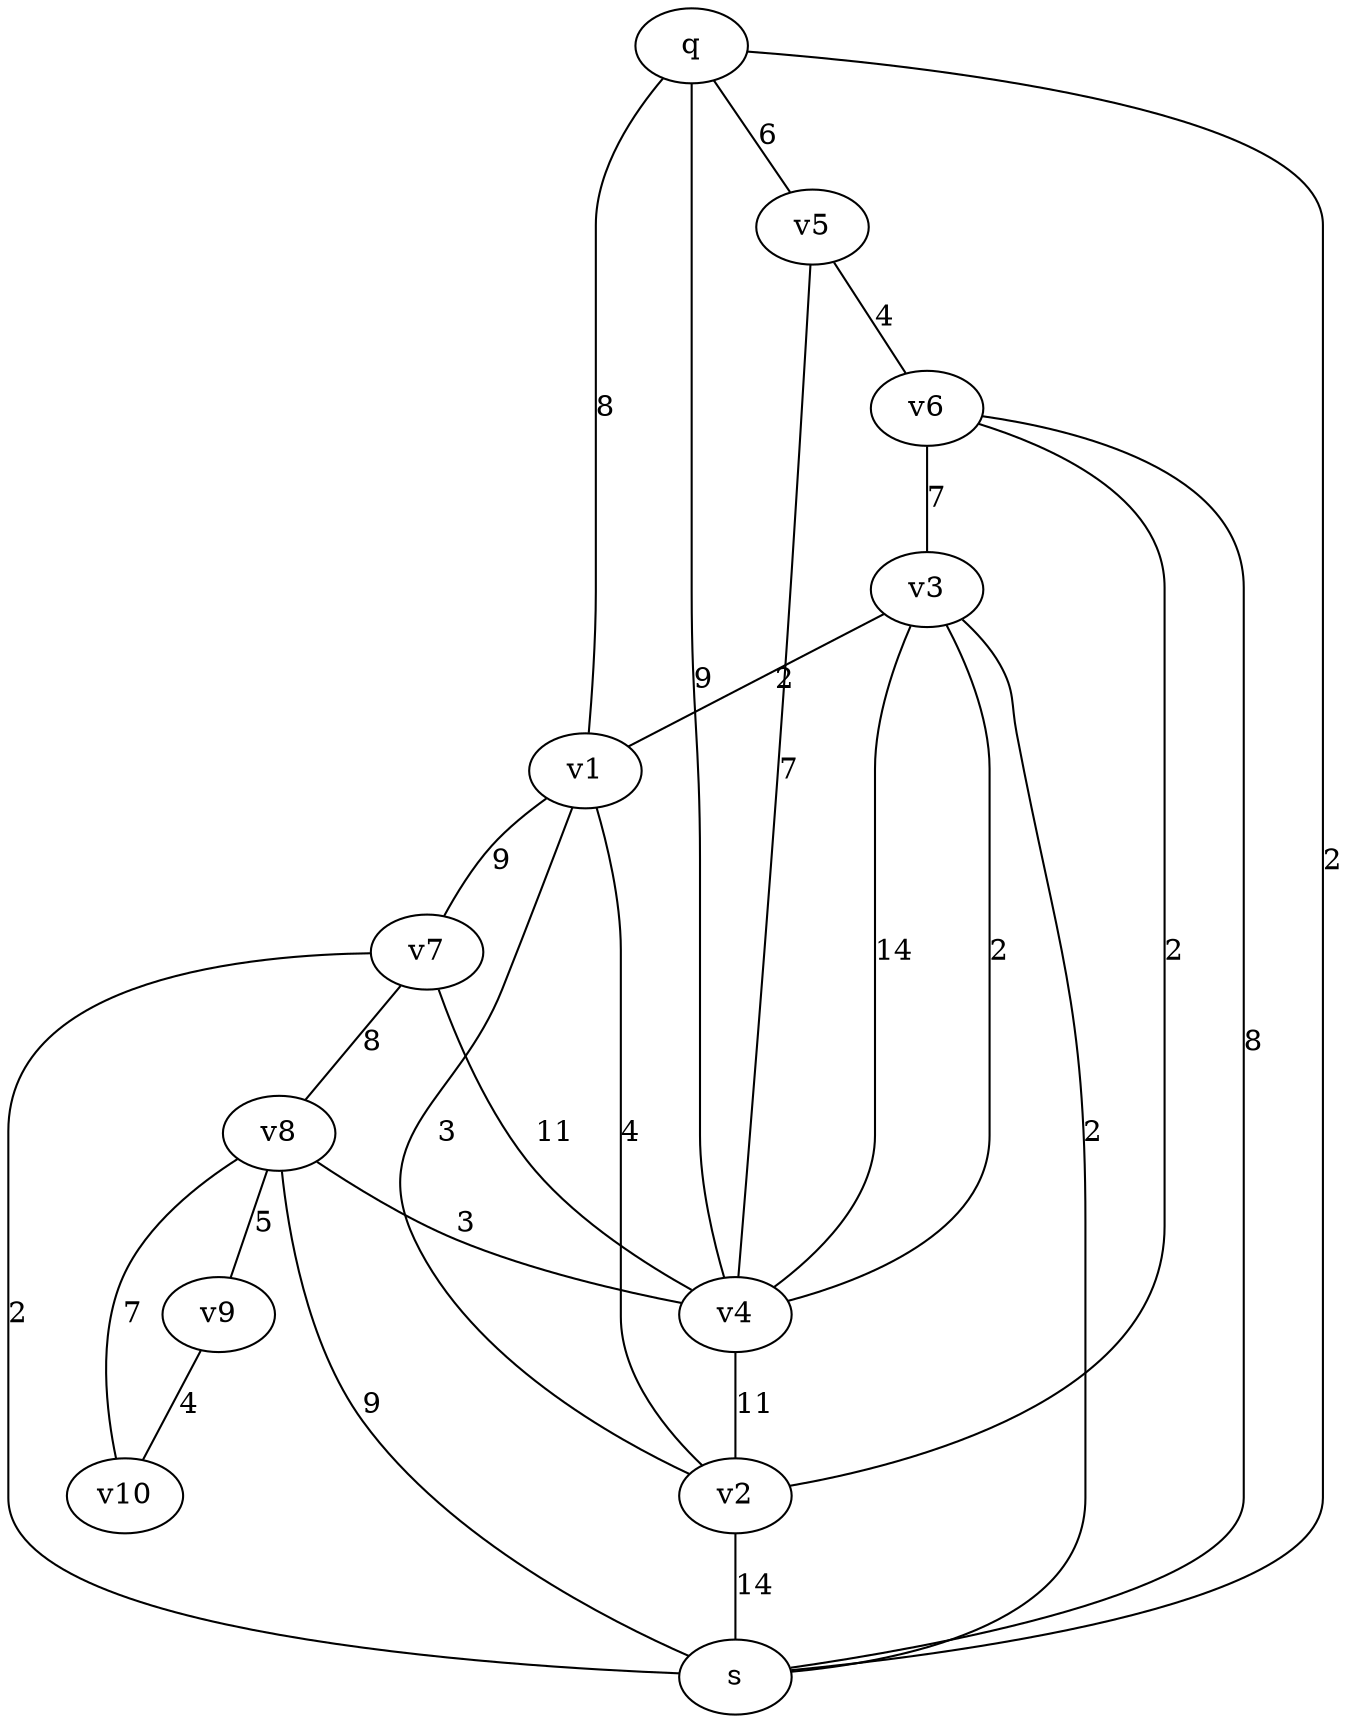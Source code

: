graph {
v3--s[label=2, weight=2];
v2--v1[label=4, weight=4];
v5--v6[label=4, weight=4];
q--s[label=2, weight=2];
v3--v1[label=2, weight=2];
v4--v3[label=2, weight=2];
v6--v2[label=2, weight=2];
v7--s[label=2, weight=2];
v1--v2[label=3, weight=3];
v8--v4[label=3, weight=3];
q--v5[label=6, weight=6];
v6--v3[label=7, weight=7];
v5--v4[label=7, weight=7];
q--v1[label=8, weight=8];
v6--s[label=8, weight=8];
v7--v8[label=8, weight=8];
q--v4[label=9, weight=9];
v8--s[label=9, weight=9];
v1--v7[label=9, weight=9];
v4--v2[label=11, weight=11];
v7--v4[label=11, weight=11];
v2--s[label=14, weight=14];
v3--v4[label=14, weight=14];
v8--v9[label=5, weight=5];
v8--v10[label=7, weight=7];
v9--v10[label=4, weight=4];
}